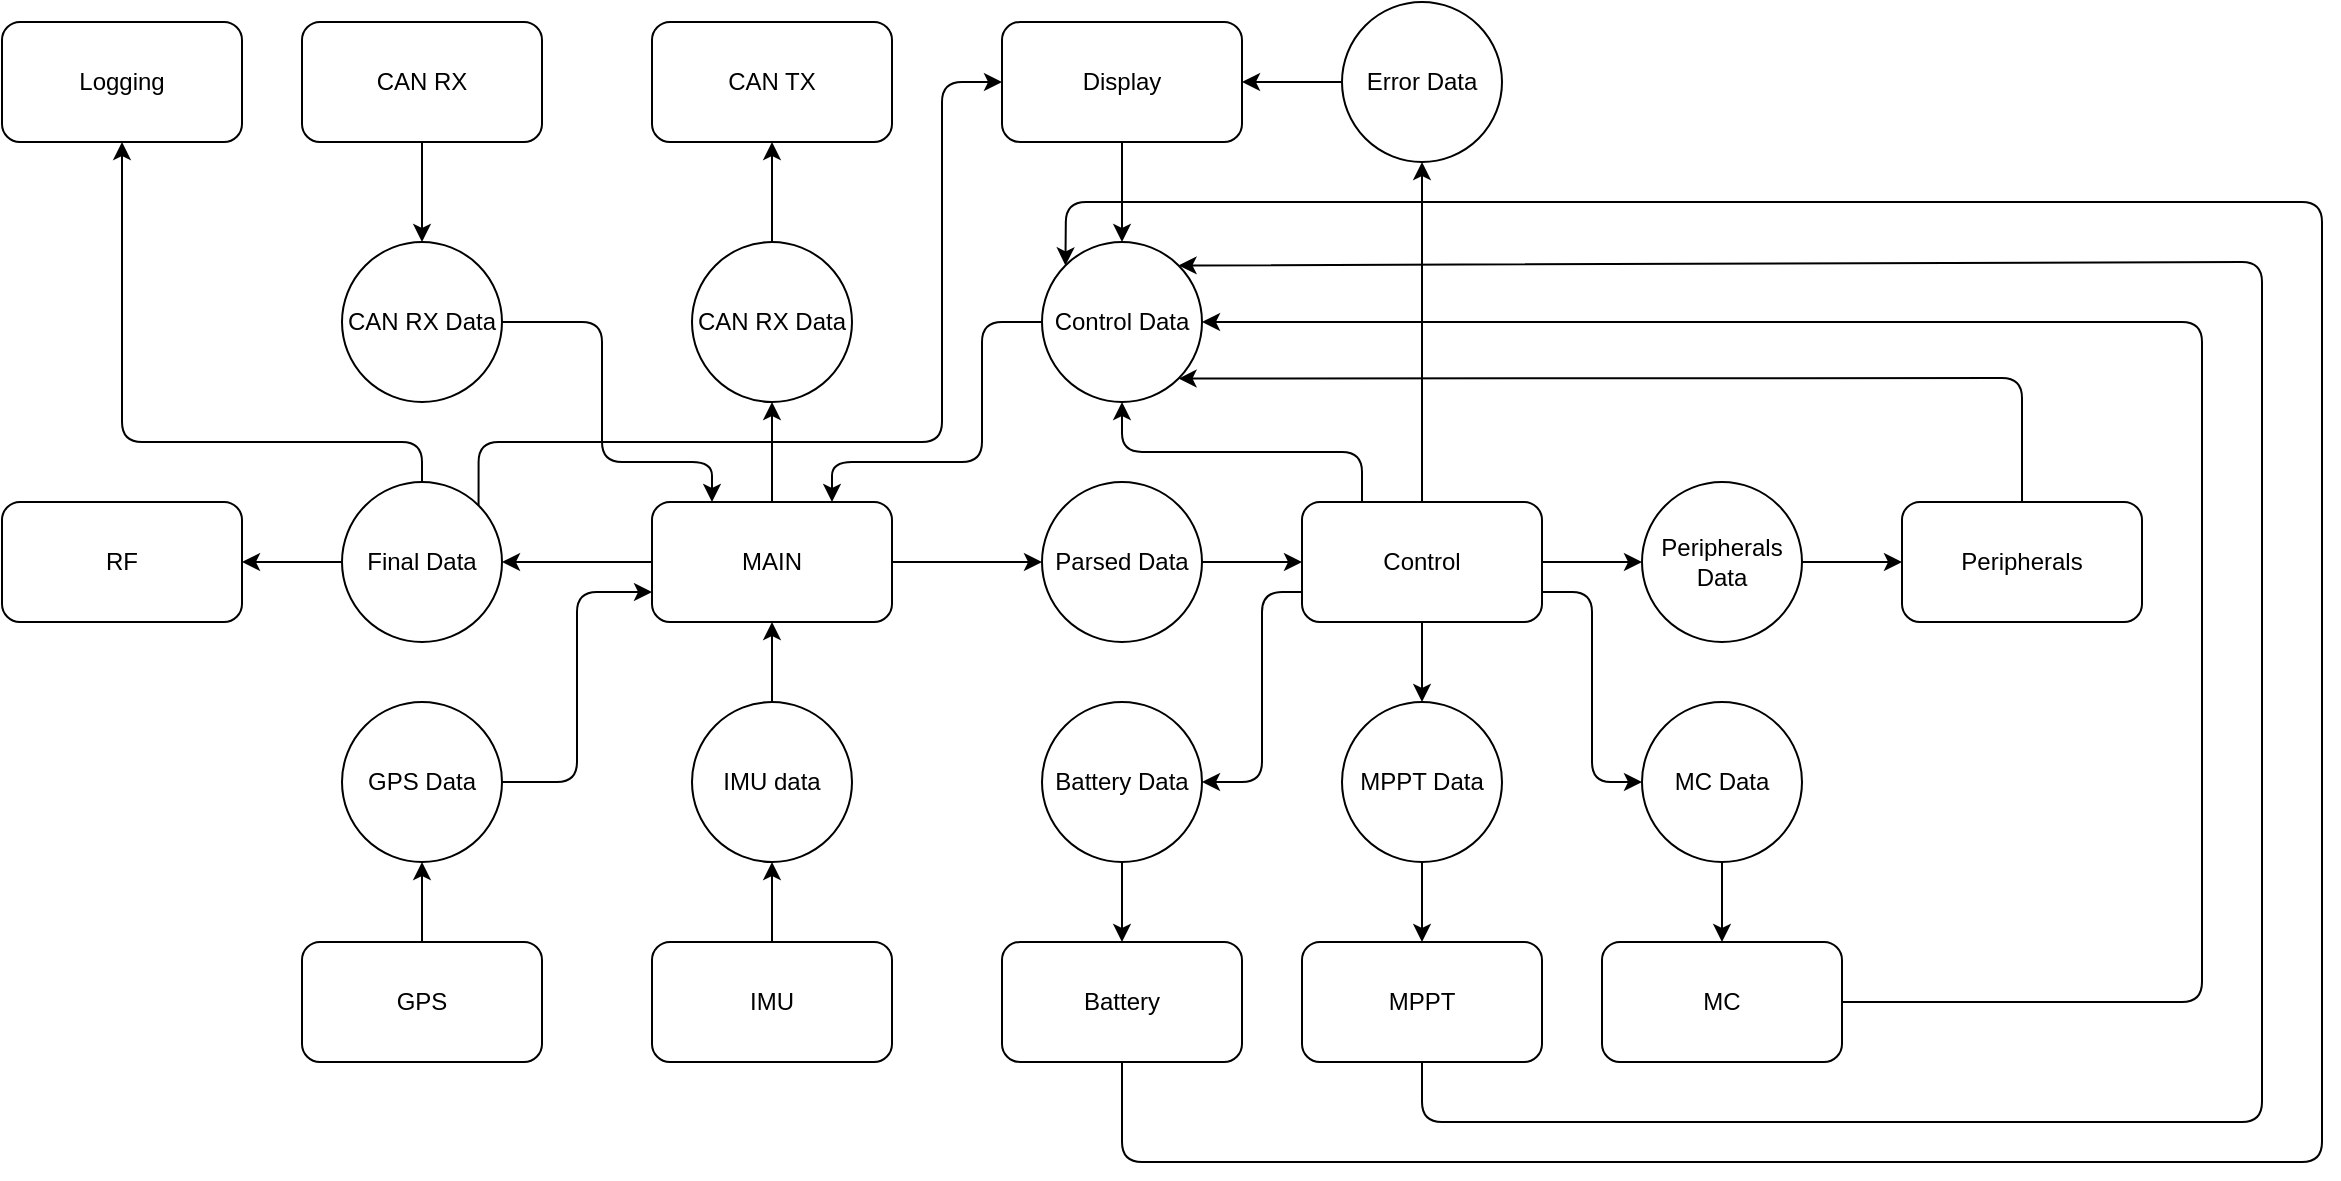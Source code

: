 <mxfile>
    <diagram name="Page-1" id="vYjQ25ntYQRkclkcvKuf">
        <mxGraphModel dx="1225" dy="1038" grid="1" gridSize="10" guides="1" tooltips="1" connect="1" arrows="1" fold="1" page="1" pageScale="1" pageWidth="10000" pageHeight="10000" math="0" shadow="0">
            <root>
                <mxCell id="0"/>
                <mxCell id="1" parent="0"/>
                <mxCell id="LfXdkUzR0KYtuj1hgcs3-33" style="edgeStyle=orthogonalEdgeStyle;rounded=0;orthogonalLoop=1;jettySize=auto;html=1;exitX=1;exitY=0.5;exitDx=0;exitDy=0;entryX=0;entryY=0.5;entryDx=0;entryDy=0;" parent="1" source="LfXdkUzR0KYtuj1hgcs3-1" target="LfXdkUzR0KYtuj1hgcs3-16" edge="1">
                    <mxGeometry relative="1" as="geometry"/>
                </mxCell>
                <mxCell id="LfXdkUzR0KYtuj1hgcs3-42" style="edgeStyle=orthogonalEdgeStyle;rounded=0;orthogonalLoop=1;jettySize=auto;html=1;exitX=0;exitY=0.5;exitDx=0;exitDy=0;entryX=1;entryY=0.5;entryDx=0;entryDy=0;" parent="1" source="LfXdkUzR0KYtuj1hgcs3-1" target="LfXdkUzR0KYtuj1hgcs3-14" edge="1">
                    <mxGeometry relative="1" as="geometry"/>
                </mxCell>
                <mxCell id="15" style="edgeStyle=none;rounded=1;html=1;exitX=0.5;exitY=0;exitDx=0;exitDy=0;entryX=0.5;entryY=1;entryDx=0;entryDy=0;" edge="1" parent="1" source="LfXdkUzR0KYtuj1hgcs3-1" target="11">
                    <mxGeometry relative="1" as="geometry"/>
                </mxCell>
                <mxCell id="LfXdkUzR0KYtuj1hgcs3-1" value="MAIN" style="rounded=1;whiteSpace=wrap;html=1;" parent="1" vertex="1">
                    <mxGeometry x="365" y="520" width="120" height="60" as="geometry"/>
                </mxCell>
                <mxCell id="LfXdkUzR0KYtuj1hgcs3-58" style="edgeStyle=orthogonalEdgeStyle;rounded=0;orthogonalLoop=1;jettySize=auto;html=1;entryX=0.5;entryY=1;entryDx=0;entryDy=0;" parent="1" source="LfXdkUzR0KYtuj1hgcs3-2" target="LfXdkUzR0KYtuj1hgcs3-11" edge="1">
                    <mxGeometry relative="1" as="geometry"/>
                </mxCell>
                <mxCell id="LfXdkUzR0KYtuj1hgcs3-2" value="IMU" style="rounded=1;whiteSpace=wrap;html=1;" parent="1" vertex="1">
                    <mxGeometry x="365" y="740" width="120" height="60" as="geometry"/>
                </mxCell>
                <mxCell id="LfXdkUzR0KYtuj1hgcs3-57" style="edgeStyle=orthogonalEdgeStyle;rounded=0;orthogonalLoop=1;jettySize=auto;html=1;exitX=0.5;exitY=0;exitDx=0;exitDy=0;entryX=0.5;entryY=1;entryDx=0;entryDy=0;" parent="1" source="LfXdkUzR0KYtuj1hgcs3-4" target="LfXdkUzR0KYtuj1hgcs3-10" edge="1">
                    <mxGeometry relative="1" as="geometry"/>
                </mxCell>
                <mxCell id="LfXdkUzR0KYtuj1hgcs3-4" value="GPS" style="rounded=1;whiteSpace=wrap;html=1;" parent="1" vertex="1">
                    <mxGeometry x="190" y="740" width="120" height="60" as="geometry"/>
                </mxCell>
                <mxCell id="LfXdkUzR0KYtuj1hgcs3-5" value="RF" style="rounded=1;whiteSpace=wrap;html=1;" parent="1" vertex="1">
                    <mxGeometry x="40" y="520" width="120" height="60" as="geometry"/>
                </mxCell>
                <mxCell id="LfXdkUzR0KYtuj1hgcs3-56" style="edgeStyle=orthogonalEdgeStyle;rounded=0;orthogonalLoop=1;jettySize=auto;html=1;exitX=0.5;exitY=1;exitDx=0;exitDy=0;entryX=0.5;entryY=0;entryDx=0;entryDy=0;" parent="1" source="LfXdkUzR0KYtuj1hgcs3-6" target="LfXdkUzR0KYtuj1hgcs3-13" edge="1">
                    <mxGeometry relative="1" as="geometry"/>
                </mxCell>
                <mxCell id="LfXdkUzR0KYtuj1hgcs3-6" value="Display" style="rounded=1;whiteSpace=wrap;html=1;" parent="1" vertex="1">
                    <mxGeometry x="540" y="280" width="120" height="60" as="geometry"/>
                </mxCell>
                <mxCell id="LfXdkUzR0KYtuj1hgcs3-7" value="Logging" style="rounded=1;whiteSpace=wrap;html=1;" parent="1" vertex="1">
                    <mxGeometry x="40" y="280" width="120" height="60" as="geometry"/>
                </mxCell>
                <mxCell id="12" style="edgeStyle=none;rounded=0;html=1;exitX=0.5;exitY=1;exitDx=0;exitDy=0;entryX=0.5;entryY=0;entryDx=0;entryDy=0;" edge="1" parent="1" source="LfXdkUzR0KYtuj1hgcs3-8" target="LfXdkUzR0KYtuj1hgcs3-15">
                    <mxGeometry relative="1" as="geometry"/>
                </mxCell>
                <mxCell id="LfXdkUzR0KYtuj1hgcs3-8" value="CAN RX" style="rounded=1;whiteSpace=wrap;html=1;" parent="1" vertex="1">
                    <mxGeometry x="190" y="280" width="120" height="60" as="geometry"/>
                </mxCell>
                <mxCell id="LfXdkUzR0KYtuj1hgcs3-40" style="edgeStyle=orthogonalEdgeStyle;orthogonalLoop=1;jettySize=auto;html=1;exitX=1;exitY=0.5;exitDx=0;exitDy=0;entryX=0;entryY=0.75;entryDx=0;entryDy=0;rounded=1;" parent="1" source="LfXdkUzR0KYtuj1hgcs3-10" target="LfXdkUzR0KYtuj1hgcs3-1" edge="1">
                    <mxGeometry relative="1" as="geometry"/>
                </mxCell>
                <mxCell id="LfXdkUzR0KYtuj1hgcs3-10" value="GPS Data" style="ellipse;whiteSpace=wrap;html=1;aspect=fixed;" parent="1" vertex="1">
                    <mxGeometry x="210" y="620" width="80" height="80" as="geometry"/>
                </mxCell>
                <mxCell id="LfXdkUzR0KYtuj1hgcs3-29" style="edgeStyle=orthogonalEdgeStyle;rounded=0;orthogonalLoop=1;jettySize=auto;html=1;exitX=0.5;exitY=0;exitDx=0;exitDy=0;entryX=0.5;entryY=1;entryDx=0;entryDy=0;" parent="1" source="LfXdkUzR0KYtuj1hgcs3-11" target="LfXdkUzR0KYtuj1hgcs3-1" edge="1">
                    <mxGeometry relative="1" as="geometry"/>
                </mxCell>
                <mxCell id="LfXdkUzR0KYtuj1hgcs3-11" value="IMU data" style="ellipse;whiteSpace=wrap;html=1;aspect=fixed;" parent="1" vertex="1">
                    <mxGeometry x="385" y="620" width="80" height="80" as="geometry"/>
                </mxCell>
                <mxCell id="LfXdkUzR0KYtuj1hgcs3-36" style="edgeStyle=orthogonalEdgeStyle;orthogonalLoop=1;jettySize=auto;html=1;exitX=0;exitY=0.5;exitDx=0;exitDy=0;entryX=0.75;entryY=0;entryDx=0;entryDy=0;rounded=1;" parent="1" source="LfXdkUzR0KYtuj1hgcs3-13" target="LfXdkUzR0KYtuj1hgcs3-1" edge="1">
                    <mxGeometry relative="1" as="geometry">
                        <Array as="points">
                            <mxPoint x="530" y="430"/>
                            <mxPoint x="530" y="500"/>
                            <mxPoint x="455" y="500"/>
                        </Array>
                    </mxGeometry>
                </mxCell>
                <mxCell id="LfXdkUzR0KYtuj1hgcs3-13" value="Control Data" style="ellipse;whiteSpace=wrap;html=1;aspect=fixed;" parent="1" vertex="1">
                    <mxGeometry x="560" y="390" width="80" height="80" as="geometry"/>
                </mxCell>
                <mxCell id="LfXdkUzR0KYtuj1hgcs3-38" style="edgeStyle=orthogonalEdgeStyle;rounded=0;orthogonalLoop=1;jettySize=auto;html=1;exitX=0;exitY=0.5;exitDx=0;exitDy=0;entryX=1;entryY=0.5;entryDx=0;entryDy=0;" parent="1" source="LfXdkUzR0KYtuj1hgcs3-14" target="LfXdkUzR0KYtuj1hgcs3-5" edge="1">
                    <mxGeometry relative="1" as="geometry"/>
                </mxCell>
                <mxCell id="LfXdkUzR0KYtuj1hgcs3-53" style="edgeStyle=orthogonalEdgeStyle;orthogonalLoop=1;jettySize=auto;html=1;exitX=0.5;exitY=0;exitDx=0;exitDy=0;entryX=0.5;entryY=1;entryDx=0;entryDy=0;rounded=1;" parent="1" source="LfXdkUzR0KYtuj1hgcs3-14" target="LfXdkUzR0KYtuj1hgcs3-7" edge="1">
                    <mxGeometry relative="1" as="geometry">
                        <Array as="points">
                            <mxPoint x="250" y="490"/>
                            <mxPoint x="100" y="490"/>
                        </Array>
                    </mxGeometry>
                </mxCell>
                <mxCell id="LfXdkUzR0KYtuj1hgcs3-54" style="edgeStyle=orthogonalEdgeStyle;orthogonalLoop=1;jettySize=auto;html=1;exitX=1;exitY=0;exitDx=0;exitDy=0;entryX=0;entryY=0.5;entryDx=0;entryDy=0;rounded=1;" parent="1" source="LfXdkUzR0KYtuj1hgcs3-14" target="LfXdkUzR0KYtuj1hgcs3-6" edge="1">
                    <mxGeometry relative="1" as="geometry">
                        <mxPoint x="350" y="280" as="targetPoint"/>
                        <Array as="points">
                            <mxPoint x="278" y="490"/>
                            <mxPoint x="510" y="490"/>
                            <mxPoint x="510" y="310"/>
                        </Array>
                    </mxGeometry>
                </mxCell>
                <mxCell id="LfXdkUzR0KYtuj1hgcs3-14" value="Final Data" style="ellipse;whiteSpace=wrap;html=1;aspect=fixed;" parent="1" vertex="1">
                    <mxGeometry x="210" y="510" width="80" height="80" as="geometry"/>
                </mxCell>
                <mxCell id="14" style="edgeStyle=none;rounded=1;html=1;exitX=1;exitY=0.5;exitDx=0;exitDy=0;entryX=0.25;entryY=0;entryDx=0;entryDy=0;" edge="1" parent="1" source="LfXdkUzR0KYtuj1hgcs3-15" target="LfXdkUzR0KYtuj1hgcs3-1">
                    <mxGeometry relative="1" as="geometry">
                        <mxPoint x="300" y="430.235" as="targetPoint"/>
                        <Array as="points">
                            <mxPoint x="340" y="430"/>
                            <mxPoint x="340" y="500"/>
                            <mxPoint x="395" y="500"/>
                        </Array>
                    </mxGeometry>
                </mxCell>
                <mxCell id="LfXdkUzR0KYtuj1hgcs3-15" value="CAN RX Data" style="ellipse;whiteSpace=wrap;html=1;aspect=fixed;" parent="1" vertex="1">
                    <mxGeometry x="210" y="390" width="80" height="80" as="geometry"/>
                </mxCell>
                <mxCell id="LfXdkUzR0KYtuj1hgcs3-34" style="edgeStyle=orthogonalEdgeStyle;rounded=0;orthogonalLoop=1;jettySize=auto;html=1;exitX=1;exitY=0.5;exitDx=0;exitDy=0;entryX=0;entryY=0.5;entryDx=0;entryDy=0;" parent="1" source="LfXdkUzR0KYtuj1hgcs3-16" target="LfXdkUzR0KYtuj1hgcs3-17" edge="1">
                    <mxGeometry relative="1" as="geometry"/>
                </mxCell>
                <mxCell id="LfXdkUzR0KYtuj1hgcs3-16" value="Parsed Data" style="ellipse;whiteSpace=wrap;html=1;aspect=fixed;" parent="1" vertex="1">
                    <mxGeometry x="560" y="510" width="80" height="80" as="geometry"/>
                </mxCell>
                <mxCell id="LfXdkUzR0KYtuj1hgcs3-35" style="edgeStyle=orthogonalEdgeStyle;orthogonalLoop=1;jettySize=auto;html=1;exitX=0.25;exitY=0;exitDx=0;exitDy=0;entryX=0.5;entryY=1;entryDx=0;entryDy=0;rounded=1;" parent="1" source="LfXdkUzR0KYtuj1hgcs3-17" target="LfXdkUzR0KYtuj1hgcs3-13" edge="1">
                    <mxGeometry relative="1" as="geometry"/>
                </mxCell>
                <mxCell id="eDZ-QSar3grSILTCuzSm-8" style="edgeStyle=orthogonalEdgeStyle;rounded=0;orthogonalLoop=1;jettySize=auto;html=1;entryX=0;entryY=0.5;entryDx=0;entryDy=0;" parent="1" source="LfXdkUzR0KYtuj1hgcs3-17" target="eDZ-QSar3grSILTCuzSm-7" edge="1">
                    <mxGeometry relative="1" as="geometry"/>
                </mxCell>
                <mxCell id="eDZ-QSar3grSILTCuzSm-9" style="edgeStyle=orthogonalEdgeStyle;rounded=0;orthogonalLoop=1;jettySize=auto;html=1;exitX=0.5;exitY=1;exitDx=0;exitDy=0;entryX=0.5;entryY=0;entryDx=0;entryDy=0;" parent="1" source="LfXdkUzR0KYtuj1hgcs3-17" target="eDZ-QSar3grSILTCuzSm-4" edge="1">
                    <mxGeometry relative="1" as="geometry"/>
                </mxCell>
                <mxCell id="eDZ-QSar3grSILTCuzSm-10" style="edgeStyle=orthogonalEdgeStyle;orthogonalLoop=1;jettySize=auto;html=1;exitX=1;exitY=0.75;exitDx=0;exitDy=0;entryX=0;entryY=0.5;entryDx=0;entryDy=0;rounded=1;" parent="1" source="LfXdkUzR0KYtuj1hgcs3-17" target="eDZ-QSar3grSILTCuzSm-5" edge="1">
                    <mxGeometry relative="1" as="geometry"/>
                </mxCell>
                <mxCell id="eDZ-QSar3grSILTCuzSm-11" style="edgeStyle=orthogonalEdgeStyle;orthogonalLoop=1;jettySize=auto;html=1;exitX=0;exitY=0.75;exitDx=0;exitDy=0;entryX=1;entryY=0.5;entryDx=0;entryDy=0;rounded=1;" parent="1" source="LfXdkUzR0KYtuj1hgcs3-17" target="eDZ-QSar3grSILTCuzSm-6" edge="1">
                    <mxGeometry relative="1" as="geometry">
                        <Array as="points">
                            <mxPoint x="670" y="565"/>
                            <mxPoint x="670" y="660"/>
                        </Array>
                    </mxGeometry>
                </mxCell>
                <mxCell id="4" style="edgeStyle=none;html=1;exitX=0.5;exitY=0;exitDx=0;exitDy=0;entryX=0.5;entryY=1;entryDx=0;entryDy=0;" edge="1" parent="1" source="LfXdkUzR0KYtuj1hgcs3-17" target="LfXdkUzR0KYtuj1hgcs3-60">
                    <mxGeometry relative="1" as="geometry"/>
                </mxCell>
                <mxCell id="LfXdkUzR0KYtuj1hgcs3-17" value="Control" style="rounded=1;whiteSpace=wrap;html=1;" parent="1" vertex="1">
                    <mxGeometry x="690" y="520" width="120" height="60" as="geometry"/>
                </mxCell>
                <mxCell id="3" style="edgeStyle=none;html=1;entryX=1;entryY=0.5;entryDx=0;entryDy=0;" edge="1" parent="1" source="LfXdkUzR0KYtuj1hgcs3-60" target="LfXdkUzR0KYtuj1hgcs3-6">
                    <mxGeometry relative="1" as="geometry"/>
                </mxCell>
                <mxCell id="LfXdkUzR0KYtuj1hgcs3-60" value="Error Data" style="ellipse;whiteSpace=wrap;html=1;aspect=fixed;" parent="1" vertex="1">
                    <mxGeometry x="710" y="270" width="80" height="80" as="geometry"/>
                </mxCell>
                <mxCell id="9" style="edgeStyle=none;html=1;exitX=0.5;exitY=1;exitDx=0;exitDy=0;entryX=0;entryY=0;entryDx=0;entryDy=0;rounded=1;" edge="1" parent="1" source="eDZ-QSar3grSILTCuzSm-1" target="LfXdkUzR0KYtuj1hgcs3-13">
                    <mxGeometry relative="1" as="geometry">
                        <Array as="points">
                            <mxPoint x="600" y="850"/>
                            <mxPoint x="1200" y="850"/>
                            <mxPoint x="1200" y="370"/>
                            <mxPoint x="572" y="370"/>
                        </Array>
                    </mxGeometry>
                </mxCell>
                <mxCell id="eDZ-QSar3grSILTCuzSm-1" value="Battery" style="rounded=1;whiteSpace=wrap;html=1;" parent="1" vertex="1">
                    <mxGeometry x="540" y="740" width="120" height="60" as="geometry"/>
                </mxCell>
                <mxCell id="8" style="edgeStyle=none;html=1;entryX=1;entryY=0;entryDx=0;entryDy=0;rounded=1;" edge="1" parent="1" source="eDZ-QSar3grSILTCuzSm-2" target="LfXdkUzR0KYtuj1hgcs3-13">
                    <mxGeometry relative="1" as="geometry">
                        <Array as="points">
                            <mxPoint x="750" y="830"/>
                            <mxPoint x="1170" y="830"/>
                            <mxPoint x="1170" y="400"/>
                        </Array>
                    </mxGeometry>
                </mxCell>
                <mxCell id="eDZ-QSar3grSILTCuzSm-2" value="MPPT" style="rounded=1;whiteSpace=wrap;html=1;" parent="1" vertex="1">
                    <mxGeometry x="690" y="740" width="120" height="60" as="geometry"/>
                </mxCell>
                <mxCell id="6" style="edgeStyle=none;html=1;entryX=1;entryY=0.5;entryDx=0;entryDy=0;rounded=1;" edge="1" parent="1" source="eDZ-QSar3grSILTCuzSm-3" target="LfXdkUzR0KYtuj1hgcs3-13">
                    <mxGeometry relative="1" as="geometry">
                        <mxPoint x="1160" y="770" as="targetPoint"/>
                        <Array as="points">
                            <mxPoint x="1140" y="770"/>
                            <mxPoint x="1140" y="430"/>
                        </Array>
                    </mxGeometry>
                </mxCell>
                <mxCell id="eDZ-QSar3grSILTCuzSm-3" value="MC" style="rounded=1;whiteSpace=wrap;html=1;" parent="1" vertex="1">
                    <mxGeometry x="840" y="740" width="120" height="60" as="geometry"/>
                </mxCell>
                <mxCell id="eDZ-QSar3grSILTCuzSm-15" style="edgeStyle=orthogonalEdgeStyle;rounded=0;orthogonalLoop=1;jettySize=auto;html=1;entryX=0.5;entryY=0;entryDx=0;entryDy=0;" parent="1" source="eDZ-QSar3grSILTCuzSm-4" target="eDZ-QSar3grSILTCuzSm-2" edge="1">
                    <mxGeometry relative="1" as="geometry">
                        <mxPoint x="750" y="730" as="targetPoint"/>
                    </mxGeometry>
                </mxCell>
                <mxCell id="eDZ-QSar3grSILTCuzSm-4" value="MPPT Data" style="ellipse;whiteSpace=wrap;html=1;aspect=fixed;" parent="1" vertex="1">
                    <mxGeometry x="710" y="620" width="80" height="80" as="geometry"/>
                </mxCell>
                <mxCell id="eDZ-QSar3grSILTCuzSm-16" style="edgeStyle=orthogonalEdgeStyle;rounded=0;orthogonalLoop=1;jettySize=auto;html=1;exitX=0.5;exitY=1;exitDx=0;exitDy=0;entryX=0.5;entryY=0;entryDx=0;entryDy=0;" parent="1" source="eDZ-QSar3grSILTCuzSm-5" target="eDZ-QSar3grSILTCuzSm-3" edge="1">
                    <mxGeometry relative="1" as="geometry"/>
                </mxCell>
                <mxCell id="eDZ-QSar3grSILTCuzSm-5" value="MC Data" style="ellipse;whiteSpace=wrap;html=1;aspect=fixed;" parent="1" vertex="1">
                    <mxGeometry x="860" y="620" width="80" height="80" as="geometry"/>
                </mxCell>
                <mxCell id="eDZ-QSar3grSILTCuzSm-14" style="edgeStyle=orthogonalEdgeStyle;rounded=0;orthogonalLoop=1;jettySize=auto;html=1;exitX=0.5;exitY=1;exitDx=0;exitDy=0;entryX=0.5;entryY=0;entryDx=0;entryDy=0;" parent="1" source="eDZ-QSar3grSILTCuzSm-6" target="eDZ-QSar3grSILTCuzSm-1" edge="1">
                    <mxGeometry relative="1" as="geometry"/>
                </mxCell>
                <mxCell id="eDZ-QSar3grSILTCuzSm-6" value="Battery Data" style="ellipse;whiteSpace=wrap;html=1;aspect=fixed;" parent="1" vertex="1">
                    <mxGeometry x="560" y="620" width="80" height="80" as="geometry"/>
                </mxCell>
                <mxCell id="eDZ-QSar3grSILTCuzSm-13" style="edgeStyle=orthogonalEdgeStyle;rounded=0;orthogonalLoop=1;jettySize=auto;html=1;entryX=0;entryY=0.5;entryDx=0;entryDy=0;" parent="1" source="eDZ-QSar3grSILTCuzSm-7" target="eDZ-QSar3grSILTCuzSm-12" edge="1">
                    <mxGeometry relative="1" as="geometry"/>
                </mxCell>
                <mxCell id="eDZ-QSar3grSILTCuzSm-7" value="Peripherals Data" style="ellipse;whiteSpace=wrap;html=1;aspect=fixed;" parent="1" vertex="1">
                    <mxGeometry x="860" y="510" width="80" height="80" as="geometry"/>
                </mxCell>
                <mxCell id="5" style="edgeStyle=none;html=1;entryX=1;entryY=1;entryDx=0;entryDy=0;rounded=1;" edge="1" parent="1" source="eDZ-QSar3grSILTCuzSm-12" target="LfXdkUzR0KYtuj1hgcs3-13">
                    <mxGeometry relative="1" as="geometry">
                        <Array as="points">
                            <mxPoint x="1050" y="458"/>
                        </Array>
                    </mxGeometry>
                </mxCell>
                <mxCell id="eDZ-QSar3grSILTCuzSm-12" value="Peripherals" style="rounded=1;whiteSpace=wrap;html=1;" parent="1" vertex="1">
                    <mxGeometry x="990" y="520" width="120" height="60" as="geometry"/>
                </mxCell>
                <mxCell id="10" value="CAN TX" style="rounded=1;whiteSpace=wrap;html=1;" vertex="1" parent="1">
                    <mxGeometry x="365" y="280" width="120" height="60" as="geometry"/>
                </mxCell>
                <mxCell id="13" style="edgeStyle=none;rounded=0;html=1;exitX=0.5;exitY=0;exitDx=0;exitDy=0;entryX=0.5;entryY=1;entryDx=0;entryDy=0;" edge="1" parent="1" source="11" target="10">
                    <mxGeometry relative="1" as="geometry"/>
                </mxCell>
                <mxCell id="11" value="CAN RX Data" style="ellipse;whiteSpace=wrap;html=1;aspect=fixed;" vertex="1" parent="1">
                    <mxGeometry x="385" y="390" width="80" height="80" as="geometry"/>
                </mxCell>
            </root>
        </mxGraphModel>
    </diagram>
</mxfile>